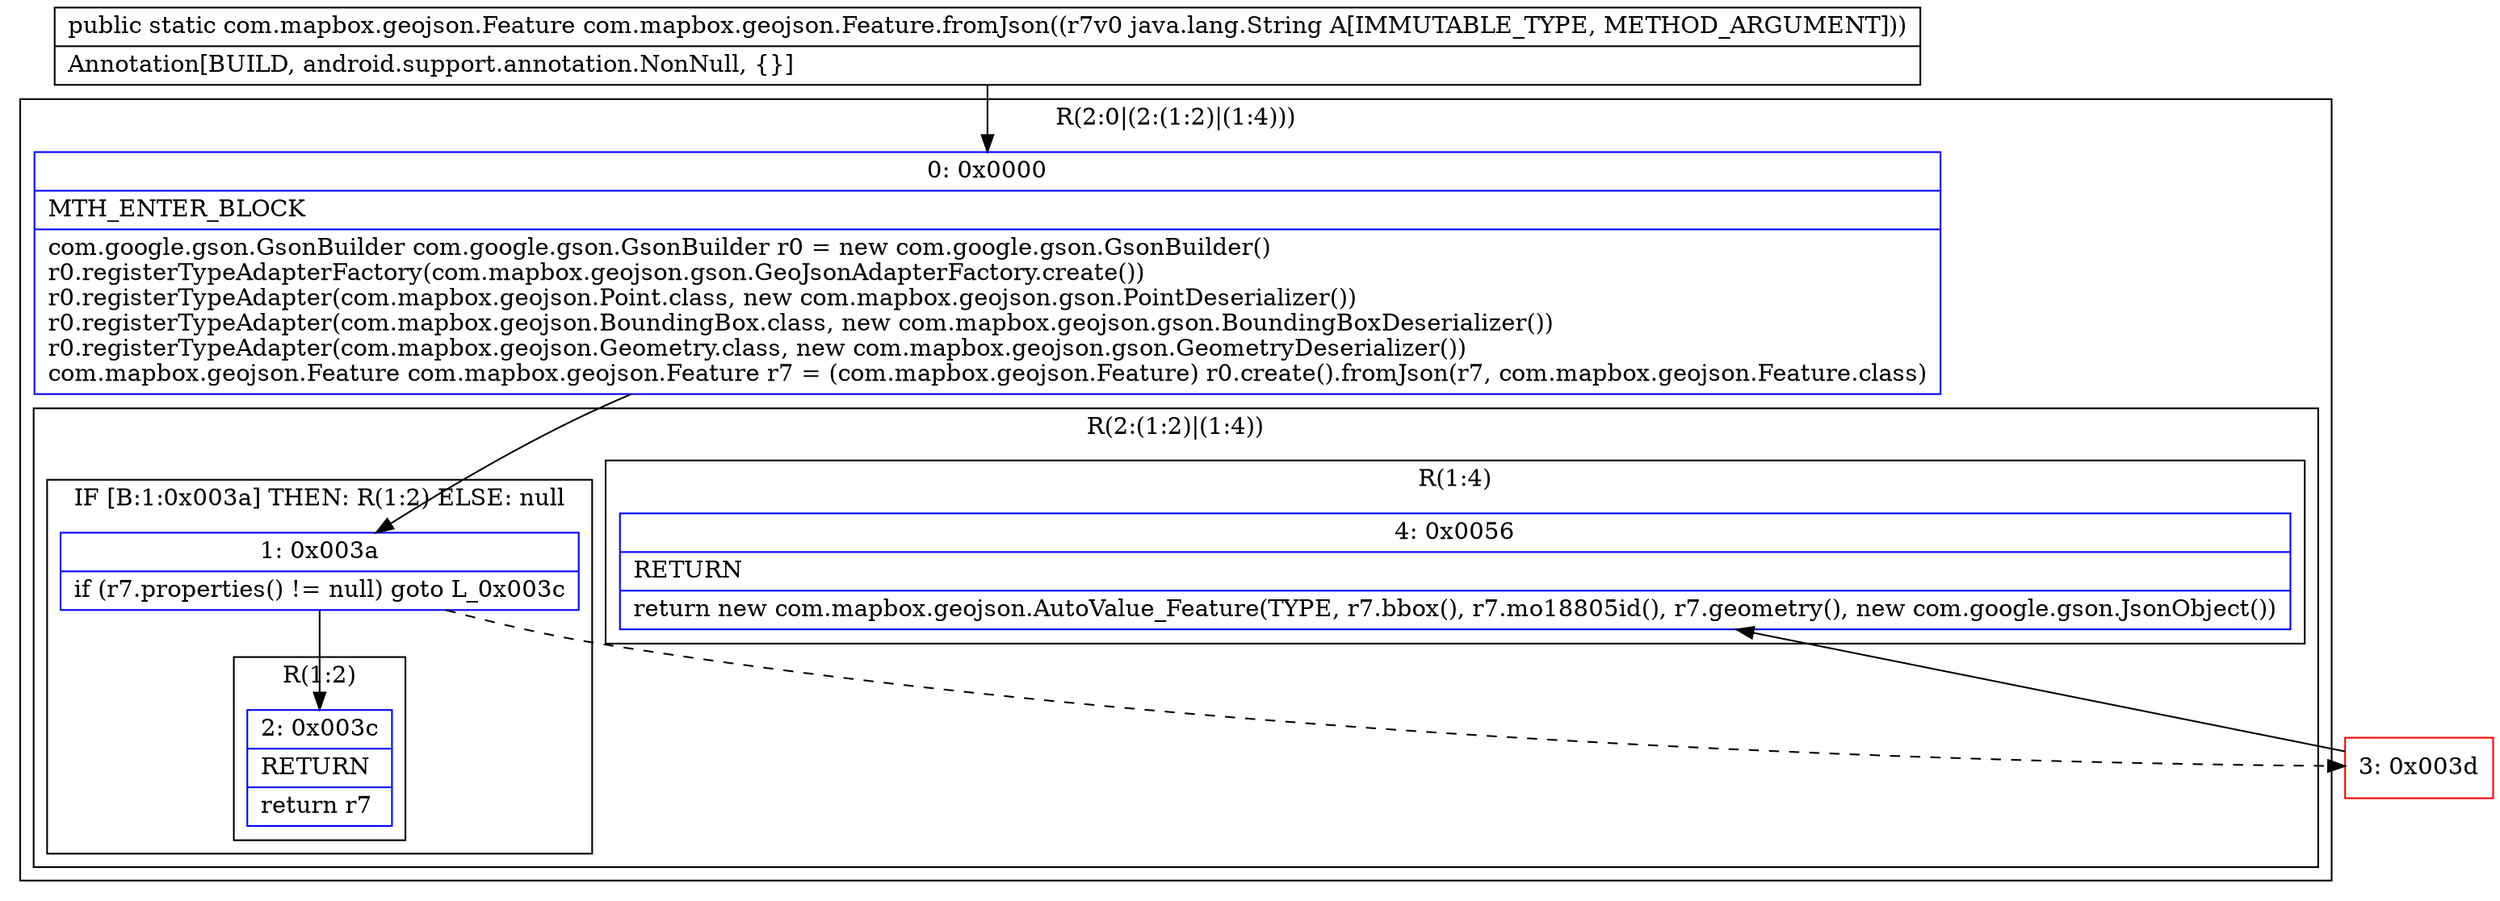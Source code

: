 digraph "CFG forcom.mapbox.geojson.Feature.fromJson(Ljava\/lang\/String;)Lcom\/mapbox\/geojson\/Feature;" {
subgraph cluster_Region_875405671 {
label = "R(2:0|(2:(1:2)|(1:4)))";
node [shape=record,color=blue];
Node_0 [shape=record,label="{0\:\ 0x0000|MTH_ENTER_BLOCK\l|com.google.gson.GsonBuilder com.google.gson.GsonBuilder r0 = new com.google.gson.GsonBuilder()\lr0.registerTypeAdapterFactory(com.mapbox.geojson.gson.GeoJsonAdapterFactory.create())\lr0.registerTypeAdapter(com.mapbox.geojson.Point.class, new com.mapbox.geojson.gson.PointDeserializer())\lr0.registerTypeAdapter(com.mapbox.geojson.BoundingBox.class, new com.mapbox.geojson.gson.BoundingBoxDeserializer())\lr0.registerTypeAdapter(com.mapbox.geojson.Geometry.class, new com.mapbox.geojson.gson.GeometryDeserializer())\lcom.mapbox.geojson.Feature com.mapbox.geojson.Feature r7 = (com.mapbox.geojson.Feature) r0.create().fromJson(r7, com.mapbox.geojson.Feature.class)\l}"];
subgraph cluster_Region_1293328746 {
label = "R(2:(1:2)|(1:4))";
node [shape=record,color=blue];
subgraph cluster_IfRegion_1771218058 {
label = "IF [B:1:0x003a] THEN: R(1:2) ELSE: null";
node [shape=record,color=blue];
Node_1 [shape=record,label="{1\:\ 0x003a|if (r7.properties() != null) goto L_0x003c\l}"];
subgraph cluster_Region_813618010 {
label = "R(1:2)";
node [shape=record,color=blue];
Node_2 [shape=record,label="{2\:\ 0x003c|RETURN\l|return r7\l}"];
}
}
subgraph cluster_Region_2040234217 {
label = "R(1:4)";
node [shape=record,color=blue];
Node_4 [shape=record,label="{4\:\ 0x0056|RETURN\l|return new com.mapbox.geojson.AutoValue_Feature(TYPE, r7.bbox(), r7.mo18805id(), r7.geometry(), new com.google.gson.JsonObject())\l}"];
}
}
}
Node_3 [shape=record,color=red,label="{3\:\ 0x003d}"];
MethodNode[shape=record,label="{public static com.mapbox.geojson.Feature com.mapbox.geojson.Feature.fromJson((r7v0 java.lang.String A[IMMUTABLE_TYPE, METHOD_ARGUMENT]))  | Annotation[BUILD, android.support.annotation.NonNull, \{\}]\l}"];
MethodNode -> Node_0;
Node_0 -> Node_1;
Node_1 -> Node_2;
Node_1 -> Node_3[style=dashed];
Node_3 -> Node_4;
}

